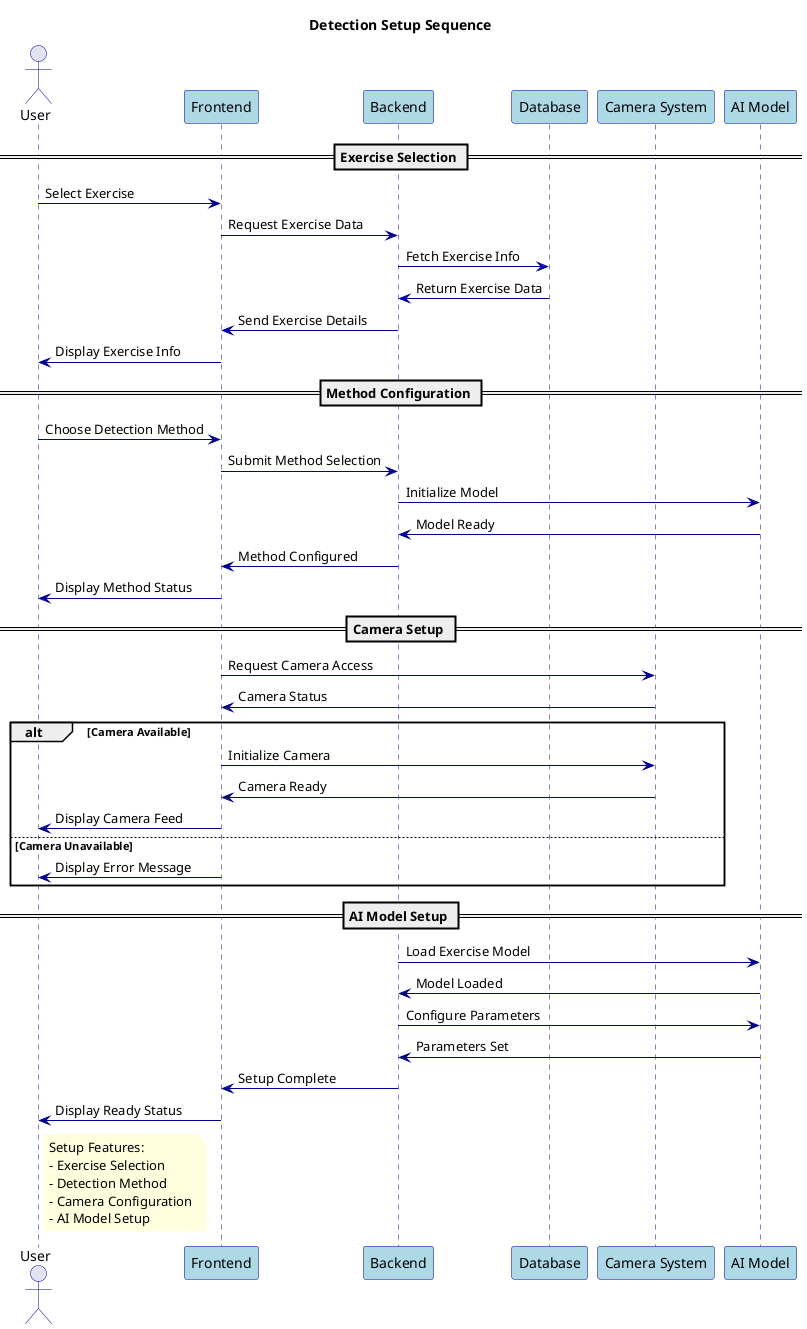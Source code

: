 @startuml DetectionSetup

' Styling
skinparam backgroundColor white
skinparam sequence {
    ArrowColor DarkBlue
    ActorBorderColor DarkBlue
    LifeLineBorderColor DarkBlue
    ParticipantBorderColor DarkBlue
    ParticipantBackgroundColor LightBlue
}
skinparam note {
    BackgroundColor LightYellow
    BorderColor DarkYellow
    FontColor Black
}

title Detection Setup Sequence

actor User
participant "Frontend" as FE
participant "Backend" as BE
participant "Database" as DB
participant "Camera System" as CS
participant "AI Model" as AI

== Exercise Selection ==

User -> FE: Select Exercise
FE -> BE: Request Exercise Data
BE -> DB: Fetch Exercise Info
DB -> BE: Return Exercise Data
BE -> FE: Send Exercise Details
FE -> User: Display Exercise Info

== Method Configuration ==

User -> FE: Choose Detection Method
FE -> BE: Submit Method Selection
BE -> AI: Initialize Model
AI -> BE: Model Ready
BE -> FE: Method Configured
FE -> User: Display Method Status

== Camera Setup ==

FE -> CS: Request Camera Access
CS -> FE: Camera Status
alt Camera Available
    FE -> CS: Initialize Camera
    CS -> FE: Camera Ready
    FE -> User: Display Camera Feed
else Camera Unavailable
    FE -> User: Display Error Message
end

== AI Model Setup ==

BE -> AI: Load Exercise Model
AI -> BE: Model Loaded
BE -> AI: Configure Parameters
AI -> BE: Parameters Set
BE -> FE: Setup Complete
FE -> User: Display Ready Status

note right of User
  Setup Features:
  - Exercise Selection
  - Detection Method
  - Camera Configuration
  - AI Model Setup
end note

@enduml 